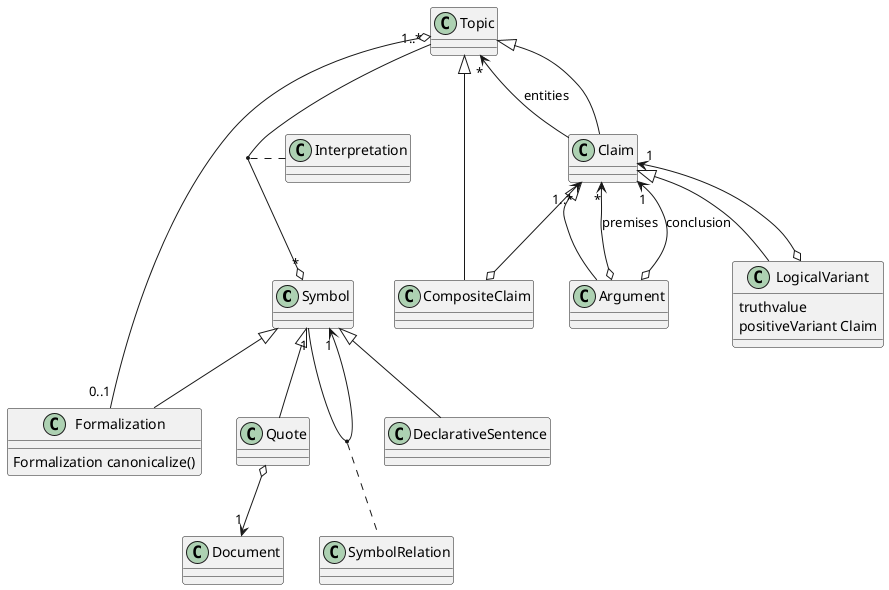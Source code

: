 @startuml

Symbol <|-- DeclarativeSentence
Topic "1..*" --o "*" Symbol
(Topic , Symbol) . Interpretation

Symbol <|-- Formalization

class Formalization {
  Formalization canonicalize()
}

Topic o-- "0..1" Formalization


Symbol <|-- Quote

Symbol "1" --> "1" Symbol
(Symbol , Symbol) . SymbolRelation
Quote o--> "1" Document

' Note: the following relations best expressed 
' at the topic level, but are derived from the formalization.
' However, formalization is a symbol, structure belongs in the topic.
' The Topic has at most one canonical formalization; so it makes sense to say
' that the properties from the formalization are expressed in the topic.
' Note 2: if there is a dispute of formalization, split the topic.

Topic <|-- Claim
Claim <|-- Argument

Topic "*" <-- Claim : entities
Argument o--> "*" Claim : premises
Argument o--> "1" Claim : conclusion

Claim <|-- LogicalVariant
LogicalVariant : truthvalue
Claim "1" <--o LogicalVariant
LogicalVariant : positiveVariant Claim

Claim "1..*" <--o CompositeClaim
Topic <|-- CompositeClaim

@enduml
